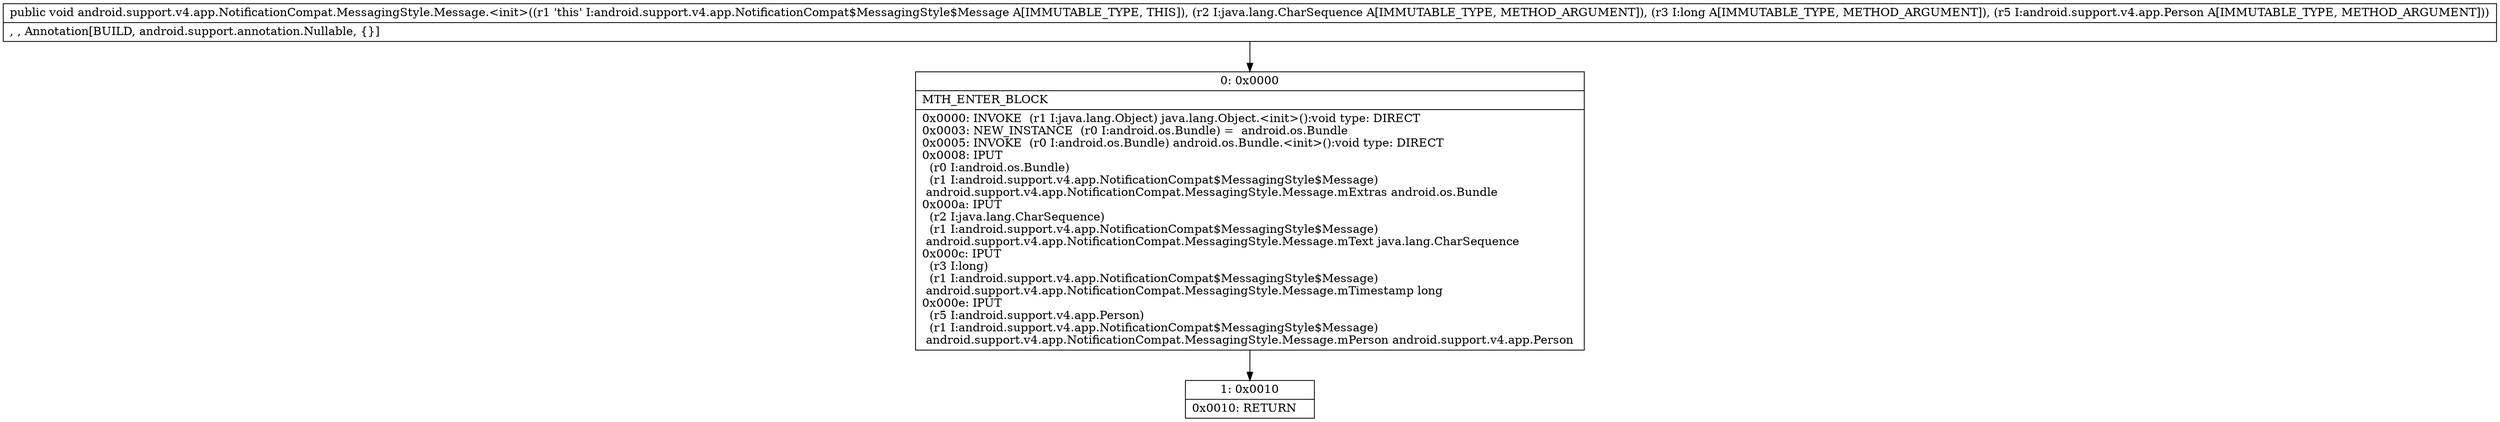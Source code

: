 digraph "CFG forandroid.support.v4.app.NotificationCompat.MessagingStyle.Message.\<init\>(Ljava\/lang\/CharSequence;JLandroid\/support\/v4\/app\/Person;)V" {
Node_0 [shape=record,label="{0\:\ 0x0000|MTH_ENTER_BLOCK\l|0x0000: INVOKE  (r1 I:java.lang.Object) java.lang.Object.\<init\>():void type: DIRECT \l0x0003: NEW_INSTANCE  (r0 I:android.os.Bundle) =  android.os.Bundle \l0x0005: INVOKE  (r0 I:android.os.Bundle) android.os.Bundle.\<init\>():void type: DIRECT \l0x0008: IPUT  \l  (r0 I:android.os.Bundle)\l  (r1 I:android.support.v4.app.NotificationCompat$MessagingStyle$Message)\l android.support.v4.app.NotificationCompat.MessagingStyle.Message.mExtras android.os.Bundle \l0x000a: IPUT  \l  (r2 I:java.lang.CharSequence)\l  (r1 I:android.support.v4.app.NotificationCompat$MessagingStyle$Message)\l android.support.v4.app.NotificationCompat.MessagingStyle.Message.mText java.lang.CharSequence \l0x000c: IPUT  \l  (r3 I:long)\l  (r1 I:android.support.v4.app.NotificationCompat$MessagingStyle$Message)\l android.support.v4.app.NotificationCompat.MessagingStyle.Message.mTimestamp long \l0x000e: IPUT  \l  (r5 I:android.support.v4.app.Person)\l  (r1 I:android.support.v4.app.NotificationCompat$MessagingStyle$Message)\l android.support.v4.app.NotificationCompat.MessagingStyle.Message.mPerson android.support.v4.app.Person \l}"];
Node_1 [shape=record,label="{1\:\ 0x0010|0x0010: RETURN   \l}"];
MethodNode[shape=record,label="{public void android.support.v4.app.NotificationCompat.MessagingStyle.Message.\<init\>((r1 'this' I:android.support.v4.app.NotificationCompat$MessagingStyle$Message A[IMMUTABLE_TYPE, THIS]), (r2 I:java.lang.CharSequence A[IMMUTABLE_TYPE, METHOD_ARGUMENT]), (r3 I:long A[IMMUTABLE_TYPE, METHOD_ARGUMENT]), (r5 I:android.support.v4.app.Person A[IMMUTABLE_TYPE, METHOD_ARGUMENT]))  | , , Annotation[BUILD, android.support.annotation.Nullable, \{\}]\l}"];
MethodNode -> Node_0;
Node_0 -> Node_1;
}

